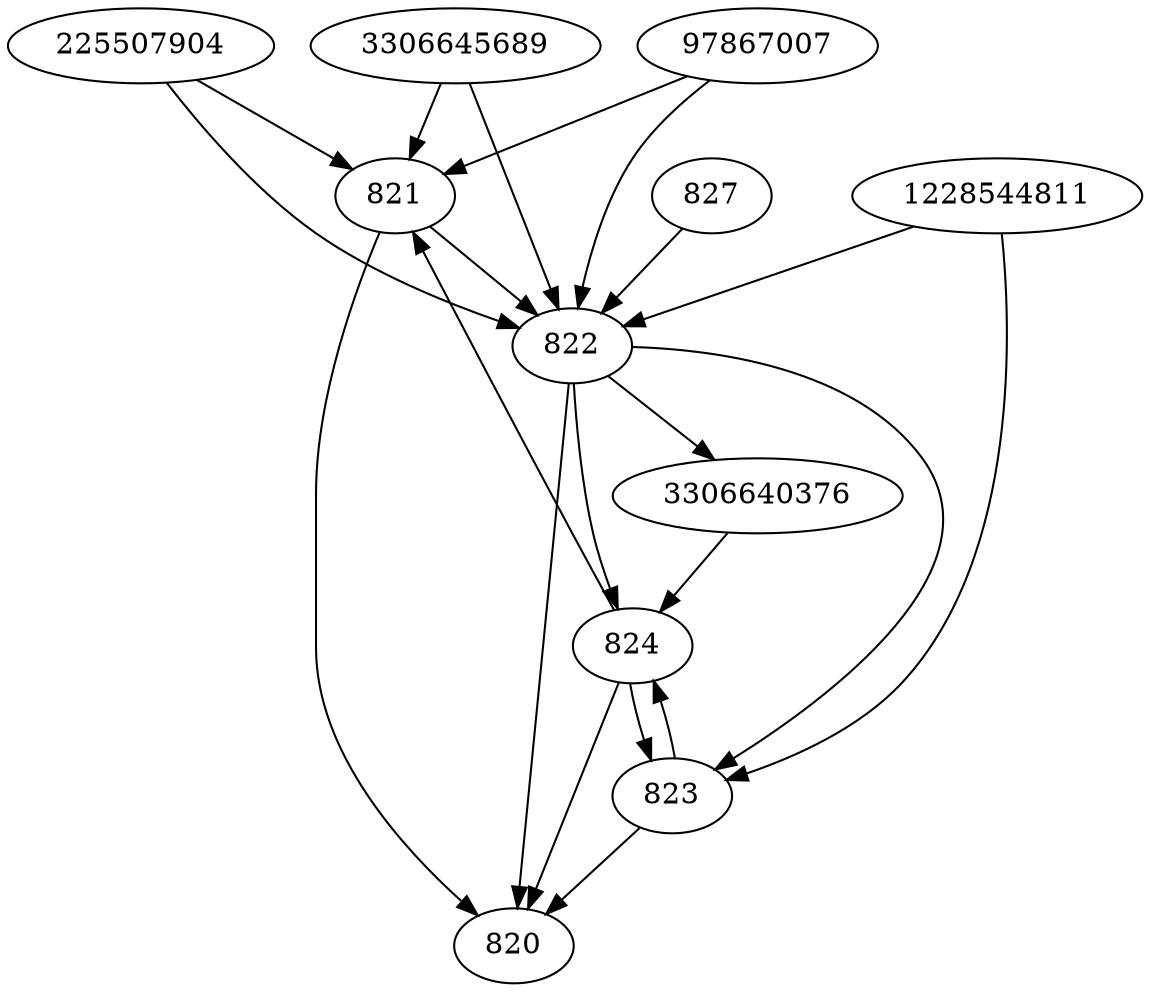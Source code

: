 strict digraph  {
225507904;
1228544811;
824;
820;
821;
822;
823;
3306640376;
3306645689;
827;
97867007;
225507904 -> 821;
225507904 -> 822;
1228544811 -> 822;
1228544811 -> 823;
824 -> 820;
824 -> 823;
824 -> 821;
821 -> 822;
821 -> 820;
822 -> 823;
822 -> 824;
822 -> 820;
822 -> 3306640376;
823 -> 820;
823 -> 824;
3306640376 -> 824;
3306645689 -> 821;
3306645689 -> 822;
827 -> 822;
97867007 -> 821;
97867007 -> 822;
}
